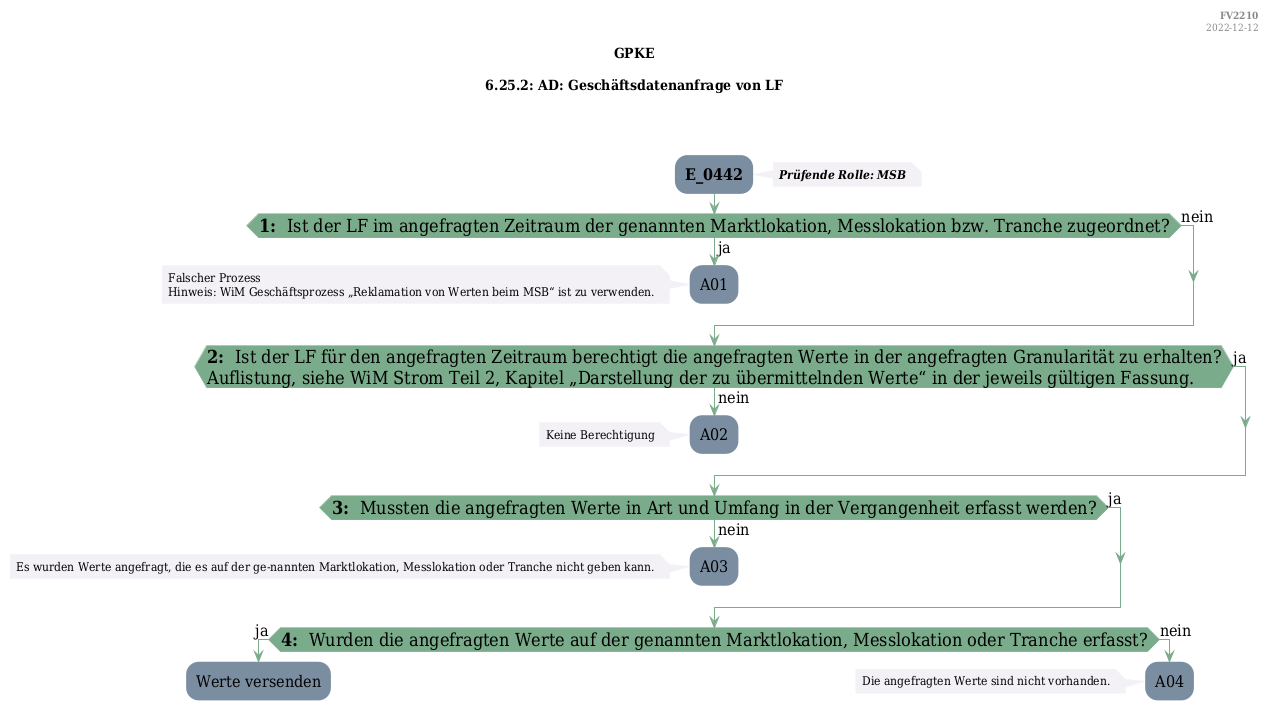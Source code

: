 @startuml
skinparam Shadowing false
skinparam NoteBorderColor #f3f1f6
skinparam NoteBackgroundColor #f3f1f6
skinparam NoteFontSize 12
skinparam ActivityBorderColor none
skinparam ActivityBackgroundColor #7a8da1
skinparam ActivityFontSize 16
skinparam ArrowColor #7aab8a
skinparam ArrowFontSize 16
skinparam ActivityDiamondBackgroundColor #7aab8a
skinparam ActivityDiamondBorderColor #7aab8a
skinparam ActivityDiamondFontSize 18
skinparam defaultFontName DejaVu Serif Condensed
skinparam ActivityEndColor #669580

header
<b>FV2210
2022-12-12
endheader

title
GPKE

6.25.2: AD: Geschäftsdatenanfrage von LF



end title
:<b>E_0442</b>;
note right
<b><i>Prüfende Rolle: MSB
end note

if (<b>1: </b> Ist der LF im angefragten Zeitraum der genannten Marktlokation, Messlokation bzw. Tranche zugeordnet?) then (ja)
    :A01;
    note left
        Falscher Prozess
        Hinweis: WiM Geschäftsprozess „Reklamation von Werten beim MSB“ ist zu verwenden.
    endnote
    kill;
else (nein)
endif
if (<b>2: </b> Ist der LF für den angefragten Zeitraum berechtigt die angefragten Werte in der angefragten Granularität zu erhalten?
Auflistung, siehe WiM Strom Teil 2, Kapitel „Darstellung der zu übermittelnden Werte“ in der jeweils gültigen Fassung.) then (ja)
else (nein)
    :A02;
    note left
        Keine Berechtigung
    endnote
    kill;
endif
if (<b>3: </b> Mussten die angefragten Werte in Art und Umfang in der Vergangenheit erfasst werden?) then (ja)
else (nein)
    :A03;
    note left
        Es wurden Werte angefragt, die es auf der ge-nannten Marktlokation, Messlokation oder Tranche nicht geben kann.
    endnote
    kill;
endif
if (<b>4: </b> Wurden die angefragten Werte auf der genannten Marktlokation, Messlokation oder Tranche erfasst?) then (ja)
    :Werte versenden;
    kill;
else (nein)
    :A04;
    note left
        Die angefragten Werte sind nicht vorhanden.
    endnote
    kill;
endif

@enduml
